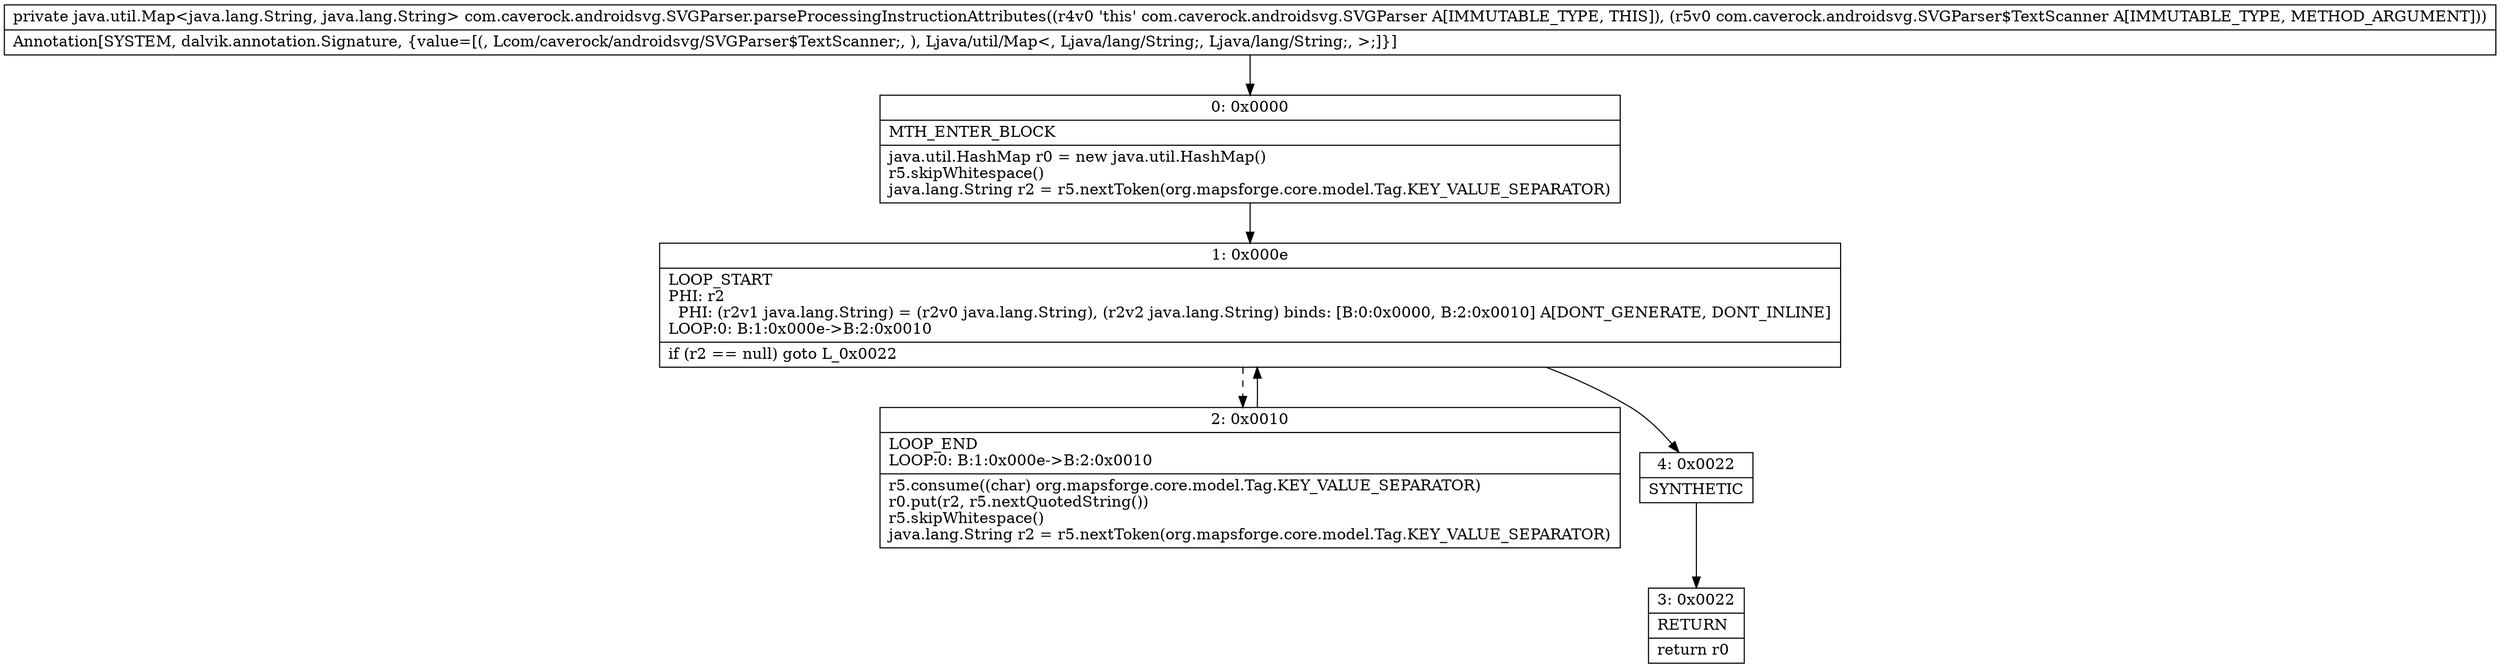 digraph "CFG forcom.caverock.androidsvg.SVGParser.parseProcessingInstructionAttributes(Lcom\/caverock\/androidsvg\/SVGParser$TextScanner;)Ljava\/util\/Map;" {
Node_0 [shape=record,label="{0\:\ 0x0000|MTH_ENTER_BLOCK\l|java.util.HashMap r0 = new java.util.HashMap()\lr5.skipWhitespace()\ljava.lang.String r2 = r5.nextToken(org.mapsforge.core.model.Tag.KEY_VALUE_SEPARATOR)\l}"];
Node_1 [shape=record,label="{1\:\ 0x000e|LOOP_START\lPHI: r2 \l  PHI: (r2v1 java.lang.String) = (r2v0 java.lang.String), (r2v2 java.lang.String) binds: [B:0:0x0000, B:2:0x0010] A[DONT_GENERATE, DONT_INLINE]\lLOOP:0: B:1:0x000e\-\>B:2:0x0010\l|if (r2 == null) goto L_0x0022\l}"];
Node_2 [shape=record,label="{2\:\ 0x0010|LOOP_END\lLOOP:0: B:1:0x000e\-\>B:2:0x0010\l|r5.consume((char) org.mapsforge.core.model.Tag.KEY_VALUE_SEPARATOR)\lr0.put(r2, r5.nextQuotedString())\lr5.skipWhitespace()\ljava.lang.String r2 = r5.nextToken(org.mapsforge.core.model.Tag.KEY_VALUE_SEPARATOR)\l}"];
Node_3 [shape=record,label="{3\:\ 0x0022|RETURN\l|return r0\l}"];
Node_4 [shape=record,label="{4\:\ 0x0022|SYNTHETIC\l}"];
MethodNode[shape=record,label="{private java.util.Map\<java.lang.String, java.lang.String\> com.caverock.androidsvg.SVGParser.parseProcessingInstructionAttributes((r4v0 'this' com.caverock.androidsvg.SVGParser A[IMMUTABLE_TYPE, THIS]), (r5v0 com.caverock.androidsvg.SVGParser$TextScanner A[IMMUTABLE_TYPE, METHOD_ARGUMENT]))  | Annotation[SYSTEM, dalvik.annotation.Signature, \{value=[(, Lcom\/caverock\/androidsvg\/SVGParser$TextScanner;, ), Ljava\/util\/Map\<, Ljava\/lang\/String;, Ljava\/lang\/String;, \>;]\}]\l}"];
MethodNode -> Node_0;
Node_0 -> Node_1;
Node_1 -> Node_2[style=dashed];
Node_1 -> Node_4;
Node_2 -> Node_1;
Node_4 -> Node_3;
}

